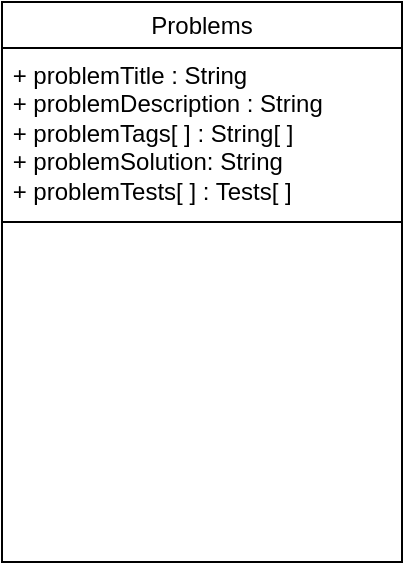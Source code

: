 <mxfile version="26.2.6">
  <diagram name="Page-1" id="QxRaVYfzGfqgETBdcA6s">
    <mxGraphModel dx="1097" dy="810" grid="1" gridSize="10" guides="1" tooltips="1" connect="1" arrows="1" fold="1" page="1" pageScale="1" pageWidth="850" pageHeight="1100" math="0" shadow="0">
      <root>
        <mxCell id="0" />
        <mxCell id="1" parent="0" />
        <mxCell id="it0D2wNiWYbQQB2_-cOl-2" value="Problems" style="swimlane;whiteSpace=wrap;html=1;align=center;fontStyle=0;fontFamily=Helvetica;" vertex="1" parent="1">
          <mxGeometry x="310" y="40" width="200" height="280" as="geometry">
            <mxRectangle x="40" y="40" width="140" height="30" as="alternateBounds" />
          </mxGeometry>
        </mxCell>
        <mxCell id="it0D2wNiWYbQQB2_-cOl-4" value="&amp;nbsp;+ problemTitle : String&lt;div&gt;&amp;nbsp;+ problemDescription : String&lt;/div&gt;&lt;div&gt;&amp;nbsp;+ problemTags[ ] : String[ ]&amp;nbsp;&lt;/div&gt;&lt;div&gt;&amp;nbsp;+ problemSolution: String&lt;/div&gt;&lt;div&gt;&amp;nbsp;+ problemTests[ ] : Tests[ ]&lt;/div&gt;" style="rounded=0;whiteSpace=wrap;html=1;align=left;labelBorderColor=none;textShadow=0;verticalAlign=top;" vertex="1" parent="it0D2wNiWYbQQB2_-cOl-2">
          <mxGeometry y="23" width="200" height="87" as="geometry" />
        </mxCell>
      </root>
    </mxGraphModel>
  </diagram>
</mxfile>
